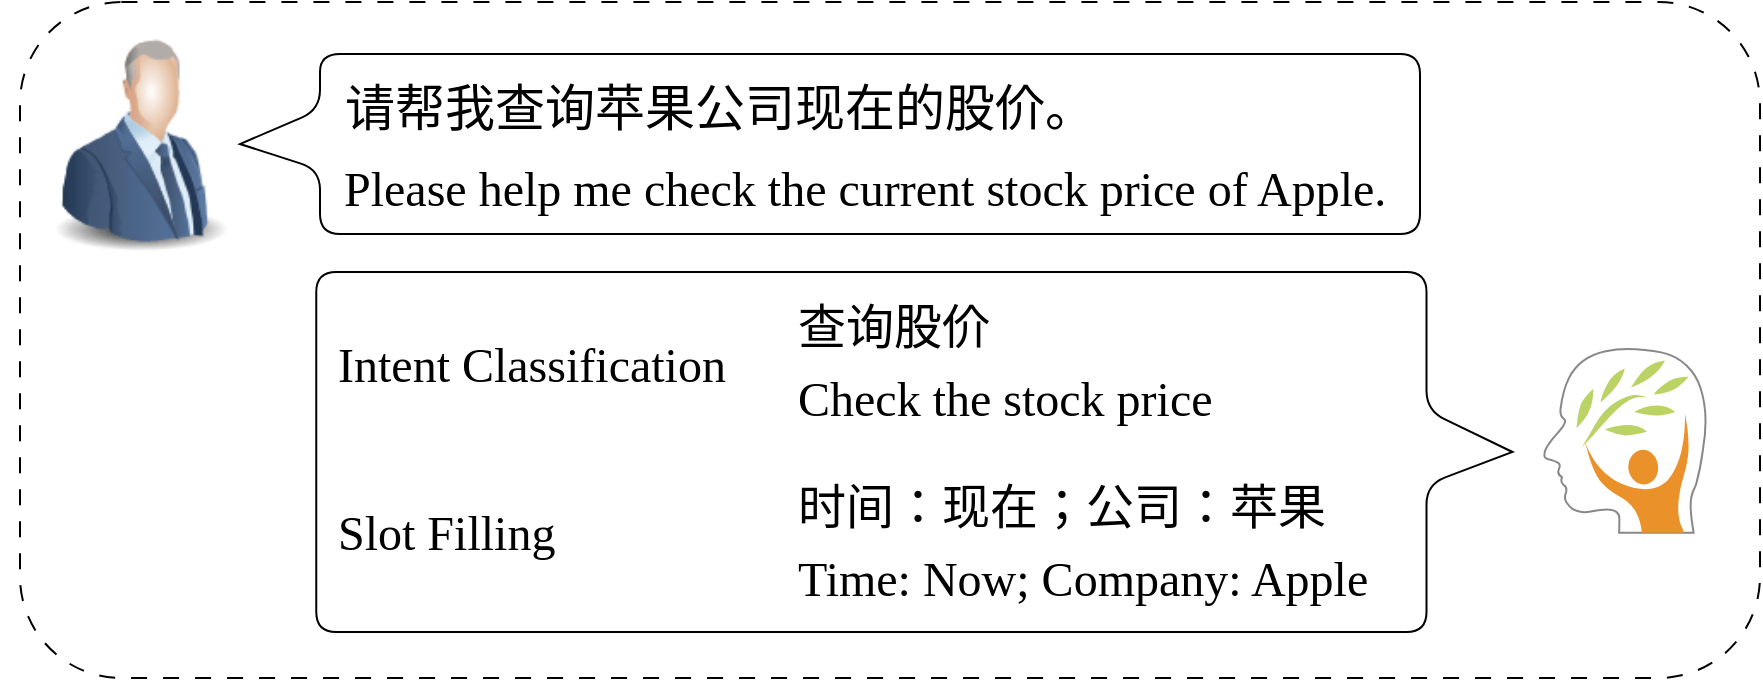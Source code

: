 <mxfile version="26.0.6">
  <diagram name="第 1 页" id="joYnWlq2aa4wjq3Gv_jH">
    <mxGraphModel dx="1434" dy="761" grid="1" gridSize="10" guides="1" tooltips="1" connect="1" arrows="1" fold="1" page="1" pageScale="1" pageWidth="827" pageHeight="1169" math="0" shadow="0">
      <root>
        <mxCell id="0" />
        <mxCell id="1" parent="0" />
        <mxCell id="JqVwm08oiALtkmtzPvGm-1" value="" style="rounded=1;whiteSpace=wrap;html=1;dashed=1;dashPattern=8 8;" parent="1" vertex="1">
          <mxGeometry x="10" y="2" width="870" height="338" as="geometry" />
        </mxCell>
        <mxCell id="rd49QUgOyK5wxQ3teZlB-5" value="" style="shape=callout;whiteSpace=wrap;html=1;perimeter=calloutPerimeter;rotation=90;rounded=1;direction=west;size=43;position=0.41;base=37;" vertex="1" parent="1">
          <mxGeometry x="367.19" y="-72.06" width="180" height="598.12" as="geometry" />
        </mxCell>
        <mxCell id="rd49QUgOyK5wxQ3teZlB-1" value="" style="shape=callout;whiteSpace=wrap;html=1;perimeter=calloutPerimeter;rotation=90;rounded=1;direction=east;size=40;position=0.31;base=30;" vertex="1" parent="1">
          <mxGeometry x="370" y="-222" width="90" height="590" as="geometry" />
        </mxCell>
        <mxCell id="JqVwm08oiALtkmtzPvGm-2" value="" style="image;html=1;image=img/lib/clip_art/people/Suit_Man_Blue_128x128.png" parent="1" vertex="1">
          <mxGeometry y="18" width="140" height="110" as="geometry" />
        </mxCell>
        <mxCell id="JqVwm08oiALtkmtzPvGm-3" value="&lt;font face=&quot;Times New Roman&quot; style=&quot;font-size: 25px;&quot;&gt;请帮我查询苹果公司现在的股价。&lt;/font&gt;" style="text;html=1;align=center;verticalAlign=middle;whiteSpace=wrap;rounded=0;fontSize=30;" parent="1" vertex="1">
          <mxGeometry x="170" y="38" width="380" height="30" as="geometry" />
        </mxCell>
        <mxCell id="JqVwm08oiALtkmtzPvGm-4" value="&lt;font face=&quot;Times New Roman&quot; style=&quot;font-size: 24px;&quot;&gt;查询股价&amp;nbsp;&lt;/font&gt;&lt;div&gt;&lt;font face=&quot;Times New Roman&quot; style=&quot;font-size: 24px;&quot;&gt;Check the stock price&lt;/font&gt;&lt;/div&gt;" style="text;html=1;align=left;verticalAlign=middle;whiteSpace=wrap;rounded=0;fontSize=30;" parent="1" vertex="1">
          <mxGeometry x="397" y="144.6" width="240" height="70" as="geometry" />
        </mxCell>
        <mxCell id="JqVwm08oiALtkmtzPvGm-5" value="&lt;font style=&quot;font-size: 24px;&quot; face=&quot;Times New Roman&quot;&gt;&lt;font style=&quot;&quot;&gt;时间：现在；公司：苹果&lt;/font&gt;&amp;nbsp;&lt;/font&gt;&lt;div&gt;&lt;font style=&quot;font-size: 24px;&quot; face=&quot;Times New Roman&quot;&gt;Time: Now; Company: Apple&lt;/font&gt;&lt;/div&gt;" style="text;html=1;align=left;verticalAlign=middle;whiteSpace=wrap;rounded=0;fontSize=30;" parent="1" vertex="1">
          <mxGeometry x="397" y="234.6" width="310" height="70" as="geometry" />
        </mxCell>
        <mxCell id="JqVwm08oiALtkmtzPvGm-6" value="&lt;font face=&quot;Times New Roman&quot; style=&quot;font-size: 24px;&quot;&gt;Intent Classification&lt;/font&gt;" style="text;html=1;align=left;verticalAlign=middle;whiteSpace=wrap;rounded=0;fontSize=30;" parent="1" vertex="1">
          <mxGeometry x="167" y="165.6" width="230" height="30" as="geometry" />
        </mxCell>
        <mxCell id="JqVwm08oiALtkmtzPvGm-7" value="&lt;font face=&quot;Times New Roman&quot; style=&quot;font-size: 24px;&quot;&gt;Slot Filling&lt;/font&gt;" style="text;html=1;align=left;verticalAlign=middle;whiteSpace=wrap;rounded=0;fontSize=30;" parent="1" vertex="1">
          <mxGeometry x="167" y="249.6" width="140" height="30" as="geometry" />
        </mxCell>
        <mxCell id="LxopeLZ2yvgnRO8JdOnH-2" value="&lt;span style=&quot;&quot;&gt;&lt;font face=&quot;Times New Roman&quot; style=&quot;font-size: 24px;&quot;&gt;Please help me check the current stock price of Apple.&lt;/font&gt;&lt;/span&gt;" style="text;html=1;align=left;verticalAlign=middle;whiteSpace=wrap;rounded=0;fontSize=30;" parent="1" vertex="1">
          <mxGeometry x="170" y="78" width="530" height="30" as="geometry" />
        </mxCell>
        <mxCell id="rd49QUgOyK5wxQ3teZlB-4" value="" style="dashed=0;outlineConnect=0;html=1;align=center;labelPosition=center;verticalLabelPosition=bottom;verticalAlign=top;shape=mxgraph.weblogos.mind_body_green;strokeColor=#888888" vertex="1" parent="1">
          <mxGeometry x="772" y="174.61" width="81.4" height="92.8" as="geometry" />
        </mxCell>
      </root>
    </mxGraphModel>
  </diagram>
</mxfile>
